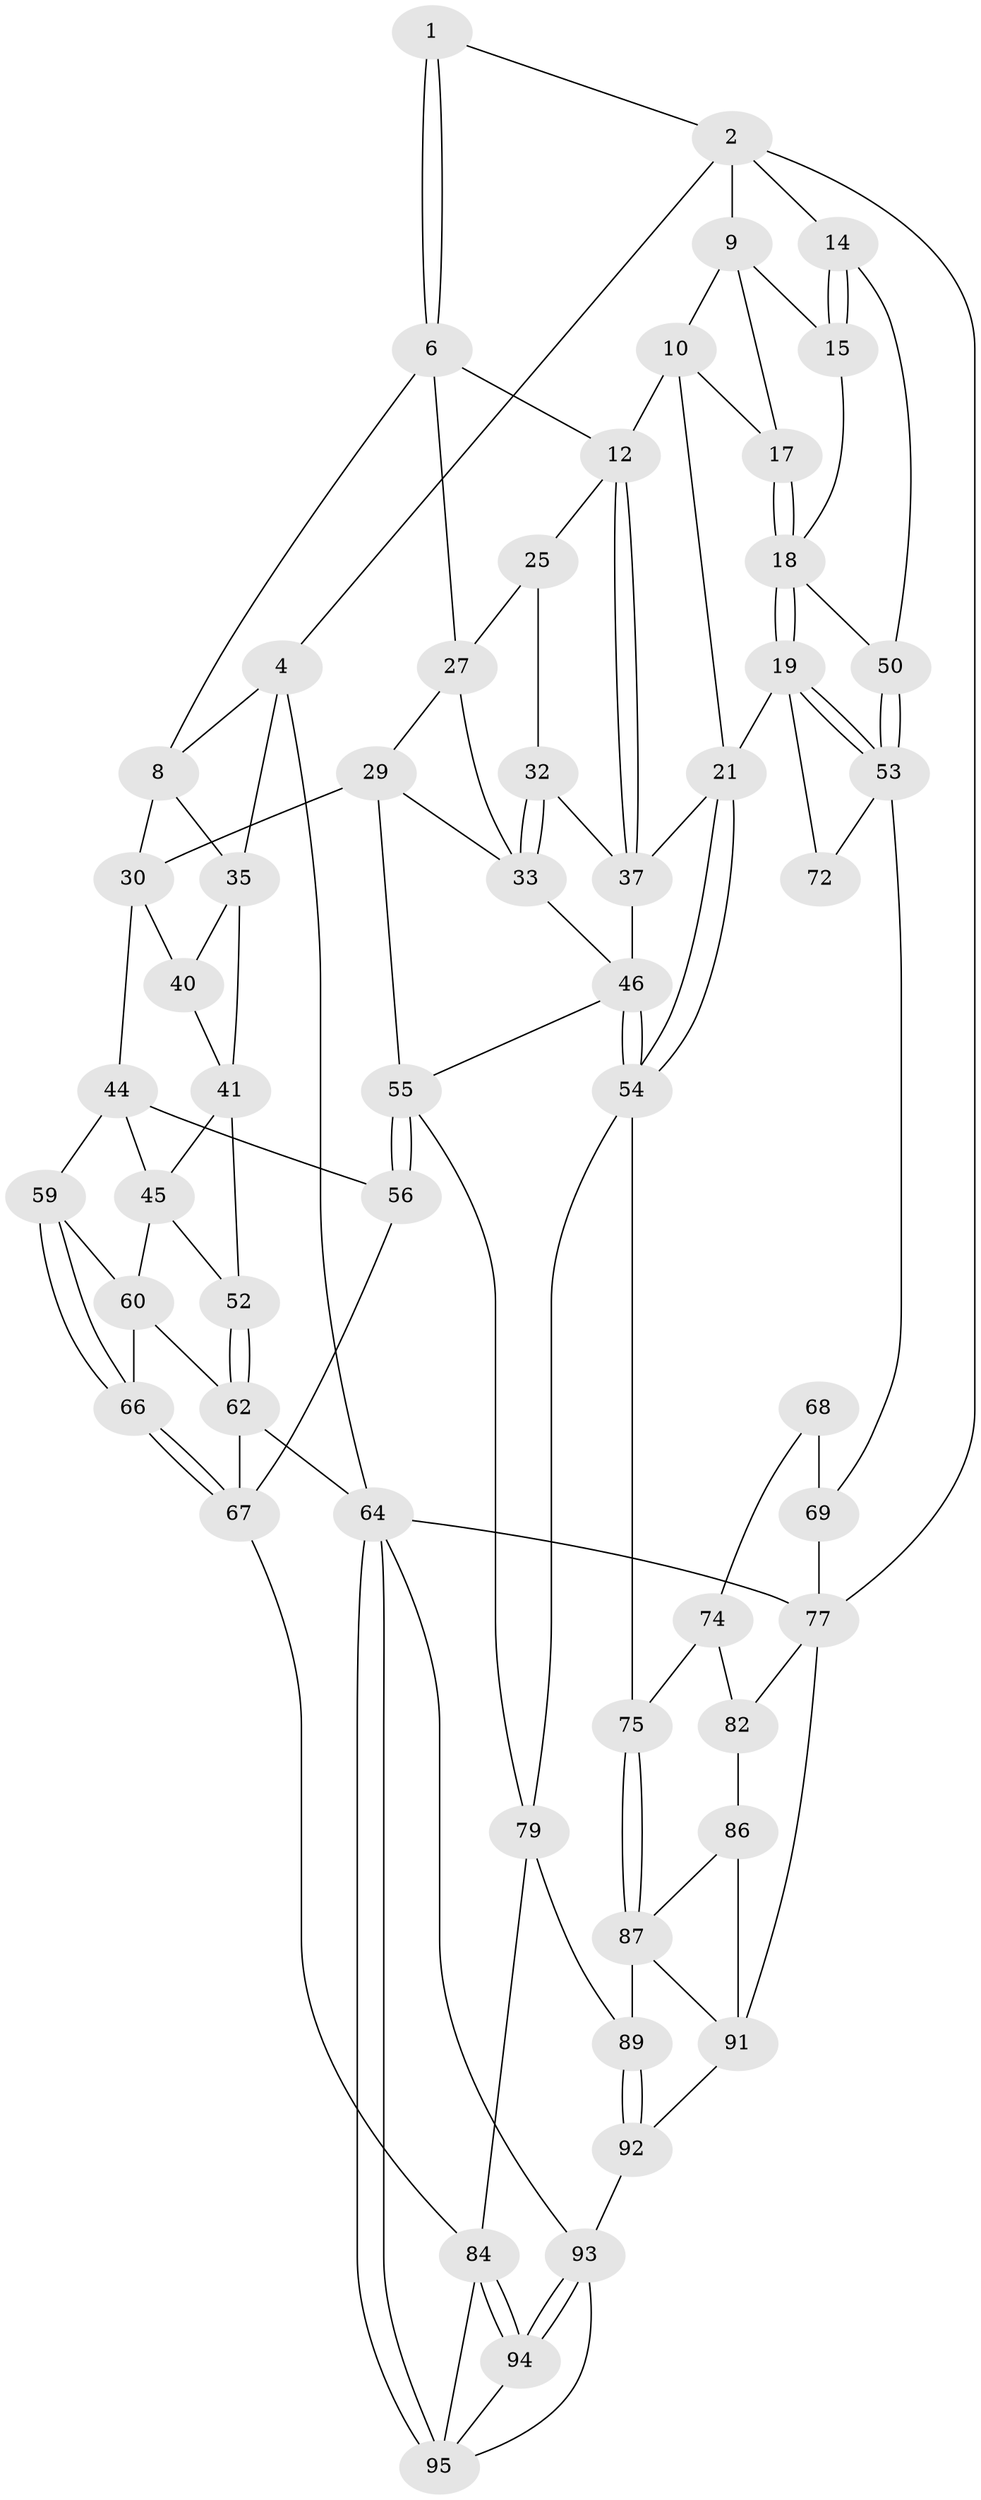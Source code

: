 // original degree distribution, {3: 0.030612244897959183, 4: 0.24489795918367346, 6: 0.24489795918367346, 5: 0.47959183673469385}
// Generated by graph-tools (version 1.1) at 2025/42/03/06/25 10:42:30]
// undirected, 56 vertices, 120 edges
graph export_dot {
graph [start="1"]
  node [color=gray90,style=filled];
  1 [pos="+0.6229909936872552+0"];
  2 [pos="+0.8658817872900645+0",super="+3"];
  4 [pos="+0+0",super="+5"];
  6 [pos="+0.5160248505556465+0.1562288689090504",super="+7"];
  8 [pos="+0.26889798261913633+0.15651990647594574",super="+31"];
  9 [pos="+0.8499795617319018+0",super="+16"];
  10 [pos="+0.8001406444608721+0.15248254790420399",super="+11"];
  12 [pos="+0.5498567695825036+0.20245957600069164",super="+13"];
  14 [pos="+1+0.173327674676176",super="+38"];
  15 [pos="+0.950213524932128+0.2248058343170123",super="+23"];
  17 [pos="+0.8600104351566259+0.20753807304968117"];
  18 [pos="+0.8701602719321954+0.35348980148468073",super="+24"];
  19 [pos="+0.8552302121713975+0.3718013366090873",super="+20"];
  21 [pos="+0.7771501927333426+0.41958014454113235",super="+22"];
  25 [pos="+0.4573618678612927+0.28029993644686385",super="+26"];
  27 [pos="+0.4098733676559095+0.3012007590640333",super="+28"];
  29 [pos="+0.27614030730766614+0.34673617922575856",super="+49"];
  30 [pos="+0.23302661723684195+0.32419966388738874",super="+39"];
  32 [pos="+0.4276543140094591+0.3684605710966628",super="+34"];
  33 [pos="+0.415928281911766+0.37736544205605943",super="+48"];
  35 [pos="+0.04360846385526815+0.20358884603555327",super="+36"];
  37 [pos="+0.5367012429032642+0.3624430544602178",super="+43"];
  40 [pos="+0.09840659339720315+0.30503399352722127"];
  41 [pos="+0+0.3027454376059076",super="+42"];
  44 [pos="+0.19075583105434993+0.37613492172810803",super="+57"];
  45 [pos="+0.05146528295417672+0.38781276140532006",super="+51"];
  46 [pos="+0.5512424546196929+0.484092294643812",super="+47"];
  50 [pos="+1+0.36308514557769656"];
  52 [pos="+0+0.48004280276333083"];
  53 [pos="+1+0.4640906967374274",super="+71"];
  54 [pos="+0.6421336331915966+0.5797299654339026",super="+76"];
  55 [pos="+0.32694593044090275+0.5991791937905498",super="+58"];
  56 [pos="+0.21299511543357852+0.516538062820638"];
  59 [pos="+0.15869958294611286+0.4475696315250586"];
  60 [pos="+0.04124381004168393+0.47818000178288134",super="+61"];
  62 [pos="+0+0.5627755086274818",super="+63"];
  64 [pos="+0+0.9369715057555175",super="+65"];
  66 [pos="+0.06306823768175647+0.5629733119675648"];
  67 [pos="+0.1045425973102398+0.6256221895836843",super="+81"];
  68 [pos="+0.8334205256642123+0.44620680156635867",super="+73"];
  69 [pos="+0.9473711437338572+0.5530277829423081",super="+70"];
  72 [pos="+0.8291160757607148+0.4379124518161883"];
  74 [pos="+0.847309827669506+0.6644493905782267"];
  75 [pos="+0.6560232587992118+0.6604815593182762"];
  77 [pos="+1+1",super="+78"];
  79 [pos="+0.5584363215032297+0.7131859195900209",super="+80"];
  82 [pos="+1+0.917010105642731",super="+83"];
  84 [pos="+0.3510780038641143+0.754779673411521",super="+85"];
  86 [pos="+0.7965764062727287+0.8254558739549791",super="+90"];
  87 [pos="+0.7380172724317883+0.8012105360356212",super="+88"];
  89 [pos="+0.577940156685949+0.8078709669550358"];
  91 [pos="+0.7044336077733767+1",super="+98"];
  92 [pos="+0.49045386872539026+1"];
  93 [pos="+0.4476433649044344+1",super="+97"];
  94 [pos="+0.39306740700205123+0.9860497355343902"];
  95 [pos="+0.141044992430764+0.8999565227927109",super="+96"];
  1 -- 2;
  1 -- 6;
  1 -- 6;
  2 -- 9;
  2 -- 4;
  2 -- 77;
  2 -- 14;
  4 -- 35;
  4 -- 8;
  4 -- 64;
  6 -- 12;
  6 -- 8;
  6 -- 27;
  8 -- 35;
  8 -- 30;
  9 -- 10;
  9 -- 17;
  9 -- 15;
  10 -- 17;
  10 -- 12;
  10 -- 21;
  12 -- 37;
  12 -- 37;
  12 -- 25;
  14 -- 15 [weight=2];
  14 -- 15;
  14 -- 50;
  15 -- 18;
  17 -- 18;
  17 -- 18;
  18 -- 19;
  18 -- 19;
  18 -- 50;
  19 -- 53;
  19 -- 53;
  19 -- 72;
  19 -- 21;
  21 -- 54;
  21 -- 54;
  21 -- 37;
  25 -- 32 [weight=2];
  25 -- 27;
  27 -- 33;
  27 -- 29;
  29 -- 30;
  29 -- 33;
  29 -- 55;
  30 -- 40;
  30 -- 44;
  32 -- 33;
  32 -- 33;
  32 -- 37;
  33 -- 46;
  35 -- 40;
  35 -- 41;
  37 -- 46;
  40 -- 41;
  41 -- 45;
  41 -- 52;
  44 -- 45;
  44 -- 56;
  44 -- 59;
  45 -- 52;
  45 -- 60;
  46 -- 54;
  46 -- 54;
  46 -- 55;
  50 -- 53;
  50 -- 53;
  52 -- 62;
  52 -- 62;
  53 -- 72;
  53 -- 69;
  54 -- 75;
  54 -- 79;
  55 -- 56;
  55 -- 56;
  55 -- 79;
  56 -- 67;
  59 -- 60;
  59 -- 66;
  59 -- 66;
  60 -- 66;
  60 -- 62;
  62 -- 64;
  62 -- 67;
  64 -- 95;
  64 -- 95;
  64 -- 77;
  64 -- 93;
  66 -- 67;
  66 -- 67;
  67 -- 84;
  68 -- 69 [weight=2];
  68 -- 74;
  69 -- 77;
  74 -- 75;
  74 -- 82;
  75 -- 87;
  75 -- 87;
  77 -- 82;
  77 -- 91;
  79 -- 89;
  79 -- 84;
  82 -- 86 [weight=2];
  84 -- 94;
  84 -- 94;
  84 -- 95;
  86 -- 87;
  86 -- 91;
  87 -- 89;
  87 -- 91;
  89 -- 92;
  89 -- 92;
  91 -- 92;
  92 -- 93;
  93 -- 94;
  93 -- 94;
  93 -- 95;
  94 -- 95;
}
